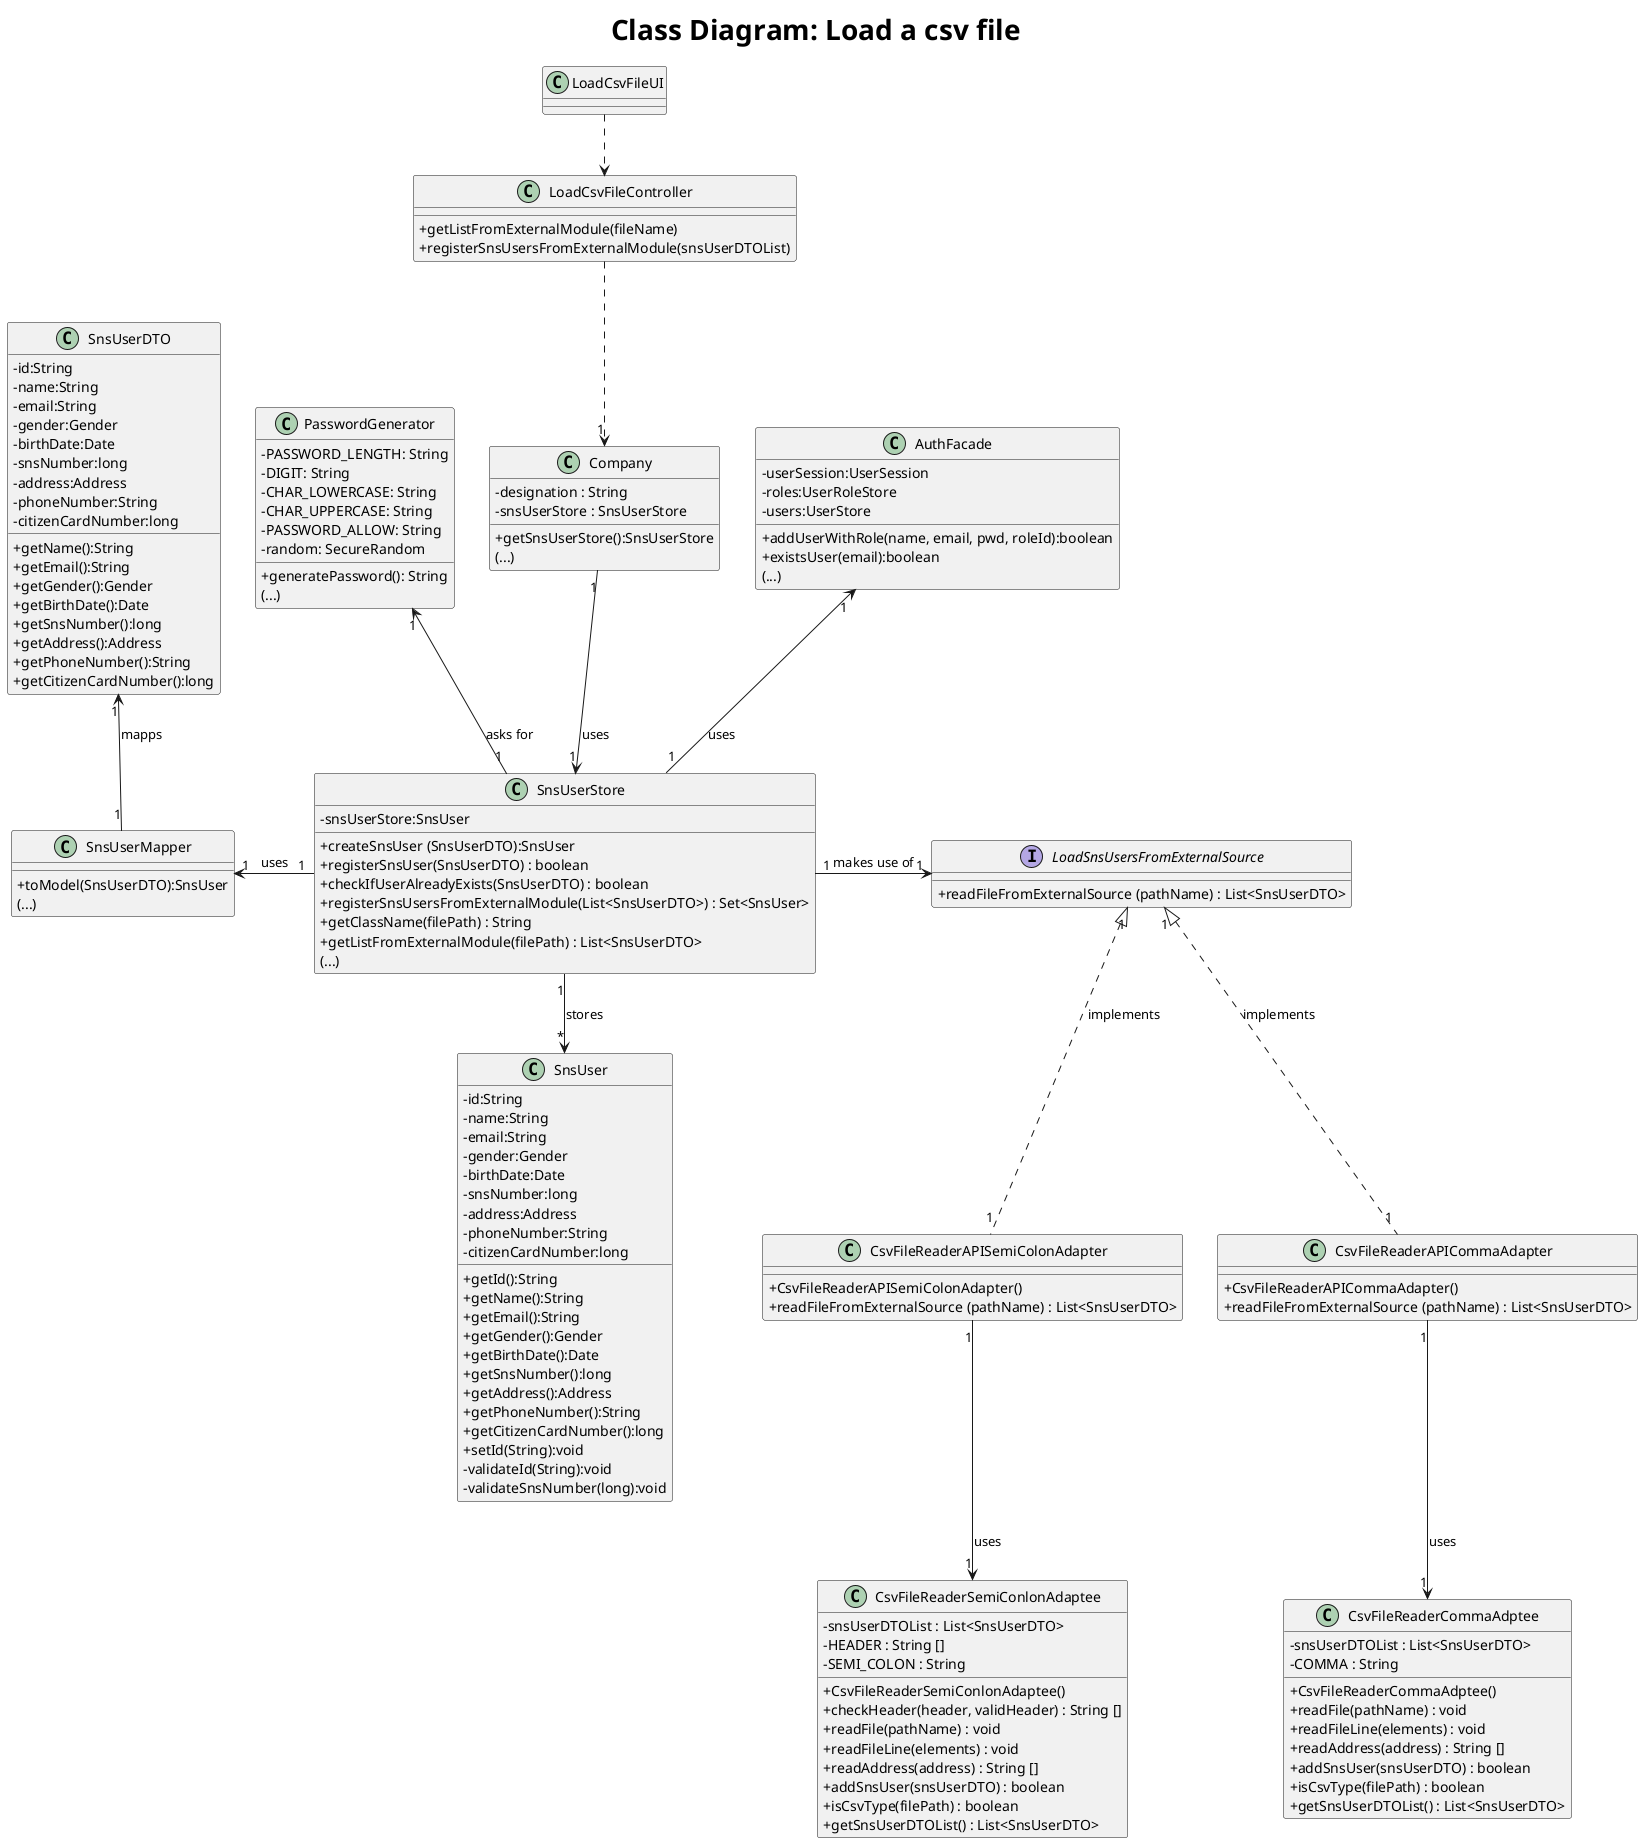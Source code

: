 @startuml
skinparam classAttributeIconSize 0
skinparam titleFontSize 28
top to bottom direction

title Class Diagram: Load a csv file

class LoadCsvFileUI {
}

class LoadCsvFileController {
    +getListFromExternalModule(fileName)
    +registerSnsUsersFromExternalModule(snsUserDTOList)
}

class Company
{
  -designation : String
  - snsUserStore : SnsUserStore
  +getSnsUserStore():SnsUserStore
  (...)
}

class SnsUserStore
{
  -snsUserStore:SnsUser
  +createSnsUser (SnsUserDTO):SnsUser
  +registerSnsUser(SnsUserDTO) : boolean
  +checkIfUserAlreadyExists(SnsUserDTO) : boolean
  +registerSnsUsersFromExternalModule(List<SnsUserDTO>) : Set<SnsUser>
  +getClassName(filePath) : String
  +getListFromExternalModule(filePath) : List<SnsUserDTO>
  (...)
}

class SnsUserMapper{
  +toModel(SnsUserDTO):SnsUser
  (...)
}

class SnsUser {
  -id:String
  -name:String
  -email:String
  -gender:Gender
  -birthDate:Date
  -snsNumber:long
  -address:Address
  -phoneNumber:String
  -citizenCardNumber:long
  +getId():String
  +getName():String
  +getEmail():String
  +getGender():Gender
  +getBirthDate():Date
  +getSnsNumber():long
  +getAddress():Address
  +getPhoneNumber():String
  +getCitizenCardNumber():long
  +setId(String):void
  -validateId(String):void
  -validateSnsNumber(long):void
}

class SnsUserDTO {
  -id:String
  -name:String
  -email:String
  -gender:Gender
  -birthDate:Date
  -snsNumber:long
  -address:Address
  -phoneNumber:String
  -citizenCardNumber:long
    +getName():String
    +getEmail():String
    +getGender():Gender
    +getBirthDate():Date
    +getSnsNumber():long
    +getAddress():Address
    +getPhoneNumber():String
    +getCitizenCardNumber():long
}

class PasswordGenerator {
  -PASSWORD_LENGTH: String
  -DIGIT: String
  -CHAR_LOWERCASE: String
  -CHAR_UPPERCASE: String
  -PASSWORD_ALLOW: String
  -random: SecureRandom
  +generatePassword(): String
  (...)
}

class AuthFacade  {
  -userSession:UserSession
  -roles:UserRoleStore
  -users:UserStore
  +addUserWithRole(name, email, pwd, roleId):boolean
  +existsUser(email):boolean
  (...)
}

interface LoadSnsUsersFromExternalSource {
    +readFileFromExternalSource (pathName) : List<SnsUserDTO>
}

class CsvFileReaderAPICommaAdapter {

    +CsvFileReaderAPICommaAdapter()
    +readFileFromExternalSource (pathName) : List<SnsUserDTO>

}
class CsvFileReaderCommaAdptee {
    -snsUserDTOList : List<SnsUserDTO>
    -COMMA : String
    +CsvFileReaderCommaAdptee()
    +readFile(pathName) : void
    +readFileLine(elements) : void
    +readAddress(address) : String []
    +addSnsUser(snsUserDTO) : boolean
    +isCsvType(filePath) : boolean
    +getSnsUserDTOList() : List<SnsUserDTO>

}

class CsvFileReaderSemiConlonAdaptee {
    -snsUserDTOList : List<SnsUserDTO>
    -HEADER : String []
    -SEMI_COLON : String
    +CsvFileReaderSemiConlonAdaptee()
    +checkHeader(header, validHeader) : String []
    +readFile(pathName) : void
    +readFileLine(elements) : void
    +readAddress(address) : String []
    +addSnsUser(snsUserDTO) : boolean
    +isCsvType(filePath) : boolean
    +getSnsUserDTOList() : List<SnsUserDTO>
}

class CsvFileReaderAPISemiColonAdapter {
    +CsvFileReaderAPISemiColonAdapter()
    +readFileFromExternalSource (pathName) : List<SnsUserDTO>
}

'UI'
LoadCsvFileUI ..> LoadCsvFileController

'Controller'
LoadCsvFileController ..> "1" Company

'Company'
Company "1" -d-> "1" SnsUserStore : uses

'SnsUserStore'
SnsUserStore "1" -l-> "1" SnsUserMapper : uses
SnsUserStore "1" --> "*" SnsUser : stores
SnsUserStore "1" -u-> "1" PasswordGenerator : asks for
SnsUserStore "1" -u-> "1" AuthFacade : uses

'SnsUserMapper'
SnsUserMapper "1" -u-> "1" SnsUserDTO : mapps


'interface and adapter'
SnsUserStore "1"->"1" LoadSnsUsersFromExternalSource : makes use of
CsvFileReaderAPICommaAdapter "1" .u.|> "1" LoadSnsUsersFromExternalSource : implements
CsvFileReaderAPISemiColonAdapter "1" .u.|> "1" LoadSnsUsersFromExternalSource : implements

'adapter with adaptee'
CsvFileReaderAPICommaAdapter "1" -d-> "1" CsvFileReaderCommaAdptee : uses
CsvFileReaderAPISemiColonAdapter "1" -d-> "1" CsvFileReaderSemiConlonAdaptee : uses








@enduml